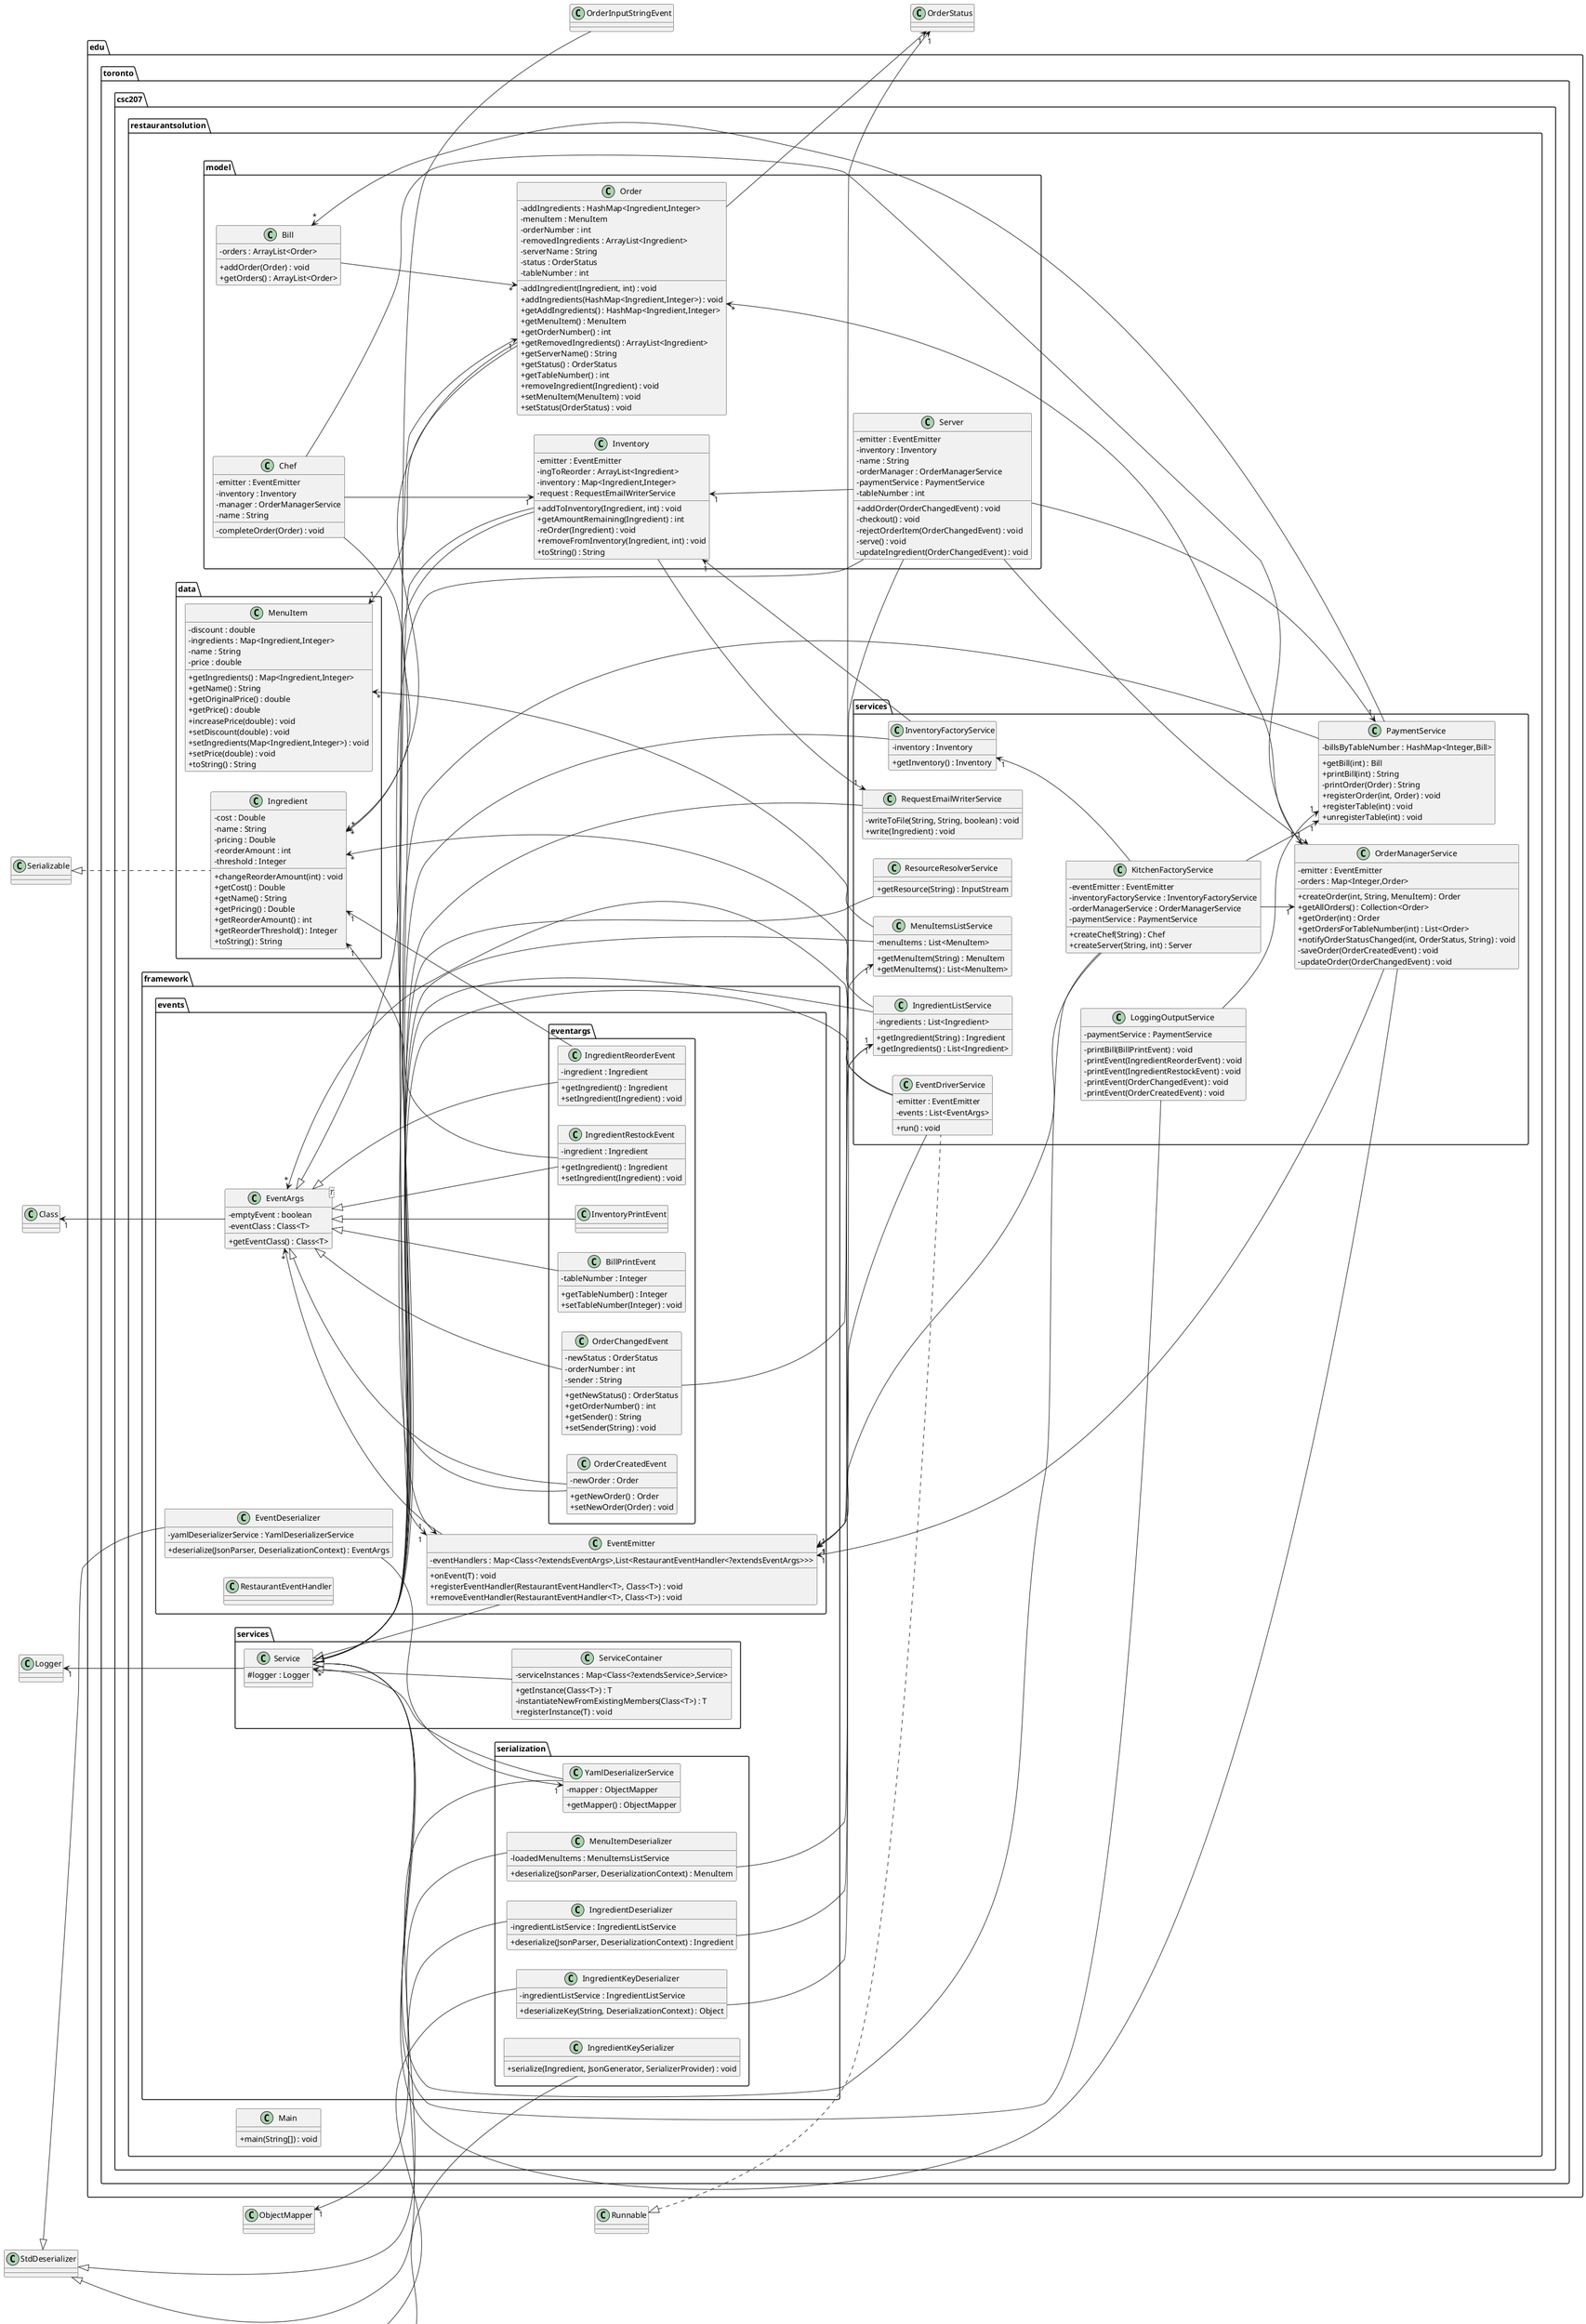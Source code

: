 
@startuml
left to right direction
skinparam classAttributeIconSize 0
package edu.toronto.csc207.restaurantsolution.data {
class Ingredient {
	- cost : Double
	- name : String
	- pricing : Double
	- reorderAmount : int
	- threshold : Integer
	+ changeReorderAmount(int) : void
	+ getCost() : Double
	+ getName() : String
	+ getPricing() : Double
	+ getReorderAmount() : int
	+ getReorderThreshold() : Integer
	+ toString() : String
}
class MenuItem {
	- discount : double
	- ingredients : Map<Ingredient,Integer>
	- name : String
	- price : double
	+ getIngredients() : Map<Ingredient,Integer>
	+ getName() : String
	+ getOriginalPrice() : double
	+ getPrice() : double
	+ increasePrice(double) : void
	+ setDiscount(double) : void
	+ setIngredients(Map<Ingredient,Integer>) : void
	+ setPrice(double) : void
	+ toString() : String
}
}
package edu.toronto.csc207.restaurantsolution.framework.events.eventargs {
class BillPrintEvent {
	- tableNumber : Integer
	+ getTableNumber() : Integer
	+ setTableNumber(Integer) : void
}
class IngredientReorderEvent {
	- ingredient : Ingredient
	+ getIngredient() : Ingredient
	+ setIngredient(Ingredient) : void
}
class IngredientRestockEvent {
	- ingredient : Ingredient
	+ getIngredient() : Ingredient
	+ setIngredient(Ingredient) : void
}
class InventoryPrintEvent {
}
class OrderChangedEvent {
	- newStatus : OrderStatus
	- orderNumber : int
	- sender : String
	+ getNewStatus() : OrderStatus
	+ getOrderNumber() : int
	+ getSender() : String
	+ setSender(String) : void
}
class OrderCreatedEvent {
	- newOrder : Order
	+ getNewOrder() : Order
	+ setNewOrder(Order) : void
}
}
package edu.toronto.csc207.restaurantsolution.framework.events {
class EventArgs<T> {
	- emptyEvent : boolean
	- eventClass : Class<T>
	+ getEventClass() : Class<T>
}
class EventDeserializer {
	- yamlDeserializerService : YamlDeserializerService
	+ deserialize(JsonParser, DeserializationContext) : EventArgs
}
class EventEmitter {
	- eventHandlers : Map<Class<?extendsEventArgs>,List<RestaurantEventHandler<?extendsEventArgs>>>
	+ onEvent(T) : void
	+ registerEventHandler(RestaurantEventHandler<T>, Class<T>) : void
	+ removeEventHandler(RestaurantEventHandler<T>, Class<T>) : void
}
class RestaurantEventHandler {
}
}
package edu.toronto.csc207.restaurantsolution.framework.serialization {
class IngredientDeserializer {
	- ingredientListService : IngredientListService
	+ deserialize(JsonParser, DeserializationContext) : Ingredient
}
class IngredientKeyDeserializer {
	- ingredientListService : IngredientListService
	+ deserializeKey(String, DeserializationContext) : Object
}
class IngredientKeySerializer {
	+ serialize(Ingredient, JsonGenerator, SerializerProvider) : void
}
class MenuItemDeserializer {
	- loadedMenuItems : MenuItemsListService
	+ deserialize(JsonParser, DeserializationContext) : MenuItem
}
class YamlDeserializerService {
	- mapper : ObjectMapper
	+ getMapper() : ObjectMapper
}
}
package edu.toronto.csc207.restaurantsolution.framework.services {
class Service {
	# logger : Logger
}
class ServiceContainer {
	- serviceInstances : Map<Class<?extendsService>,Service>
	+ getInstance(Class<T>) : T
	- instantiateNewFromExistingMembers(Class<T>) : T
	+ registerInstance(T) : void
}
}
package edu.toronto.csc207.restaurantsolution {
class Main {
	+ main(String[]) : void
}
}
package edu.toronto.csc207.restaurantsolution.model {
class Bill {
	- orders : ArrayList<Order>
	+ addOrder(Order) : void
	+ getOrders() : ArrayList<Order>
}
class Chef {
	- emitter : EventEmitter
	- inventory : Inventory
	- manager : OrderManagerService
	- name : String
	- completeOrder(Order) : void
}
class Inventory {
	- emitter : EventEmitter
	- ingToReorder : ArrayList<Ingredient>
	- inventory : Map<Ingredient,Integer>
	- request : RequestEmailWriterService
	+ addToInventory(Ingredient, int) : void
	+ getAmountRemaining(Ingredient) : int
	- reOrder(Ingredient) : void
	+ removeFromInventory(Ingredient, int) : void
	+ toString() : String
}
class Order {
	- addIngredients : HashMap<Ingredient,Integer>
	- menuItem : MenuItem
	- orderNumber : int
	- removedIngredients : ArrayList<Ingredient>
	- serverName : String
	- status : OrderStatus
	- tableNumber : int
	- addIngredient(Ingredient, int) : void
	+ addIngredients(HashMap<Ingredient,Integer>) : void
	+ getAddIngredients() : HashMap<Ingredient,Integer>
	+ getMenuItem() : MenuItem
	+ getOrderNumber() : int
	+ getRemovedIngredients() : ArrayList<Ingredient>
	+ getServerName() : String
	+ getStatus() : OrderStatus
	+ getTableNumber() : int
	+ removeIngredient(Ingredient) : void
	+ setMenuItem(MenuItem) : void
	+ setStatus(OrderStatus) : void
}
class Server {
	- emitter : EventEmitter
	- inventory : Inventory
	- name : String
	- orderManager : OrderManagerService
	- paymentService : PaymentService
	- tableNumber : int
	+ addOrder(OrderChangedEvent) : void
	- checkout() : void
	- rejectOrderItem(OrderChangedEvent) : void
	- serve() : void
	- updateIngredient(OrderChangedEvent) : void
}
}
package edu.toronto.csc207.restaurantsolution.services {
class EventDriverService {
	- emitter : EventEmitter
	- events : List<EventArgs>
	+ run() : void
}
class IngredientListService {
	- ingredients : List<Ingredient>
	+ getIngredient(String) : Ingredient
	+ getIngredients() : List<Ingredient>
}
class InventoryFactoryService {
	- inventory : Inventory
	+ getInventory() : Inventory
}
class KitchenFactoryService {
	- eventEmitter : EventEmitter
	- inventoryFactoryService : InventoryFactoryService
	- orderManagerService : OrderManagerService
	- paymentService : PaymentService
	+ createChef(String) : Chef
	+ createServer(String, int) : Server
}
class LoggingOutputService {
	- paymentService : PaymentService
	- printBill(BillPrintEvent) : void
	- printEvent(IngredientReorderEvent) : void
	- printEvent(IngredientRestockEvent) : void
	- printEvent(OrderChangedEvent) : void
	- printEvent(OrderCreatedEvent) : void
}
class MenuItemsListService {
	- menuItems : List<MenuItem>
	+ getMenuItem(String) : MenuItem
	+ getMenuItems() : List<MenuItem>
}
class OrderManagerService {
	- emitter : EventEmitter
	- orders : Map<Integer,Order>
	+ createOrder(int, String, MenuItem) : Order
	+ getAllOrders() : Collection<Order>
	+ getOrder(int) : Order
	+ getOrdersForTableNumber(int) : List<Order>
	+ notifyOrderStatusChanged(int, OrderStatus, String) : void
	- saveOrder(OrderCreatedEvent) : void
	- updateOrder(OrderChangedEvent) : void
}
class PaymentService {
	- billsByTableNumber : HashMap<Integer,Bill>
	+ getBill(int) : Bill
	+ printBill(int) : String
	- printOrder(Order) : String
	+ registerOrder(int, Order) : void
	+ registerTable(int) : void
	+ unregisterTable(int) : void
}
class RequestEmailWriterService {
	- writeToFile(String, String, boolean) : void
	+ write(Ingredient) : void
}
class ResourceResolverService {
	+ getResource(String) : InputStream
}
}
EventArgs <|-- BillPrintEvent
EventArgs <|-- IngredientReorderEvent
EventArgs <|-- IngredientRestockEvent
EventArgs <|-- InventoryPrintEvent
EventArgs <|-- OrderChangedEvent
EventArgs <|-- OrderCreatedEvent
StdDeserializer <|-- EventDeserializer
Service <|-- EventEmitter
StdDeserializer <|-- IngredientDeserializer
KeyDeserializer <|-- IngredientKeyDeserializer
StdSerializer <|-- IngredientKeySerializer
StdDeserializer <|-- MenuItemDeserializer
Service <|-- YamlDeserializerService
Service <|-- Server
Service <|-- EventDriverService
Service <|-- IngredientListService
Service <|-- InventoryFactoryService
Service <|-- KitchenFactoryService
Service <|-- LoggingOutputService
Service <|-- MenuItemsListService
Service <|-- OrderManagerService
Service <|-- PaymentService
Service <|-- RequestEmailWriterService
Service <|-- ResourceResolverService
EventArgs <|-- OrderInputStringEvent
Serializable <|.. Ingredient
Runnable <|.. EventDriverService
Order "1" <-- OrderCreatedEvent
MenuItem "*" <-- MenuItemsListService
Order --> "1" OrderStatus
Chef --> "1" OrderManagerService
Inventory "1" <-- Server
EventEmitter "1" <-- Server
MenuItemDeserializer --> "1" MenuItemsListService
Chef --> "1" EventEmitter
Inventory "1" <-- InventoryFactoryService
Ingredient "*" <-- Order
OrderChangedEvent --> "1" OrderStatus
LoggingOutputService --> "1" PaymentService
Inventory --> "1" RequestEmailWriterService
EventDriverService --> "1" EventEmitter
InventoryFactoryService "1" <-- KitchenFactoryService
EventEmitter "1" <-- OrderManagerService
IngredientDeserializer --> "1" IngredientListService
ObjectMapper "1" <-- YamlDeserializerService
KitchenFactoryService --> "1" OrderManagerService
Class "1" <-- EventArgs
Logger "1" <-- Service
EventEmitter "1" <-- Inventory
EventDeserializer --> "1" YamlDeserializerService
Chef --> "1" Inventory
EventArgs "*" <-- EventEmitter
Ingredient "*" <-- IngredientListService
IngredientKeyDeserializer --> "1" IngredientListService
Service "*" <-- ServiceContainer
Ingredient "1" <-- IngredientReorderEvent
Ingredient "*" <-- Inventory
Bill --> "*" Order
EventEmitter "1" <-- KitchenFactoryService
PaymentService "1" <-- Server
EventArgs "*" <-- EventDriverService
Bill "*" <-- PaymentService
MenuItem "1" <-- Order
KitchenFactoryService --> "1" PaymentService
Ingredient "1" <-- IngredientRestockEvent
Order "*" <-- OrderManagerService
OrderManagerService "1" <-- Server
@enduml
